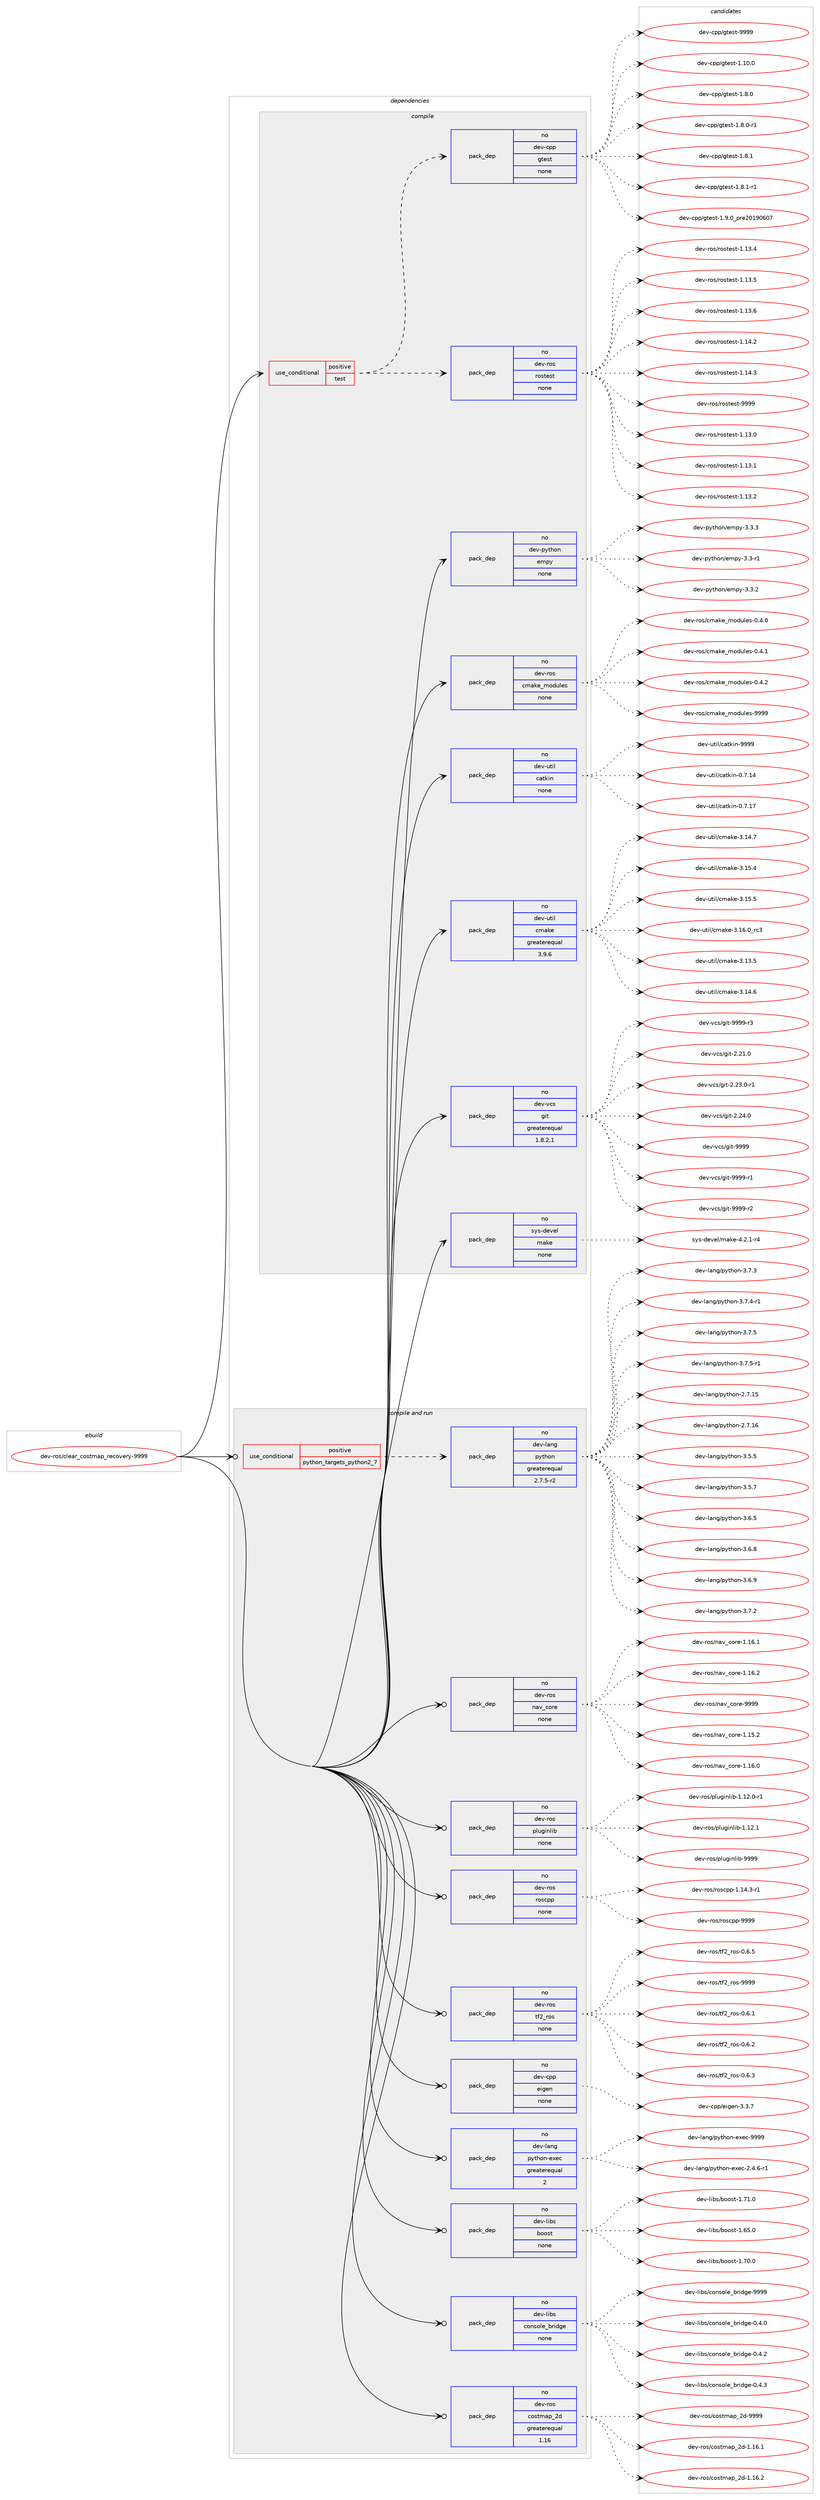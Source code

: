 digraph prolog {

# *************
# Graph options
# *************

newrank=true;
concentrate=true;
compound=true;
graph [rankdir=LR,fontname=Helvetica,fontsize=10,ranksep=1.5];#, ranksep=2.5, nodesep=0.2];
edge  [arrowhead=vee];
node  [fontname=Helvetica,fontsize=10];

# **********
# The ebuild
# **********

subgraph cluster_leftcol {
color=gray;
rank=same;
label=<<i>ebuild</i>>;
id [label="dev-ros/clear_costmap_recovery-9999", color=red, width=4, href="../dev-ros/clear_costmap_recovery-9999.svg"];
}

# ****************
# The dependencies
# ****************

subgraph cluster_midcol {
color=gray;
label=<<i>dependencies</i>>;
subgraph cluster_compile {
fillcolor="#eeeeee";
style=filled;
label=<<i>compile</i>>;
subgraph cond152864 {
dependency649605 [label=<<TABLE BORDER="0" CELLBORDER="1" CELLSPACING="0" CELLPADDING="4"><TR><TD ROWSPAN="3" CELLPADDING="10">use_conditional</TD></TR><TR><TD>positive</TD></TR><TR><TD>test</TD></TR></TABLE>>, shape=none, color=red];
subgraph pack484835 {
dependency649606 [label=<<TABLE BORDER="0" CELLBORDER="1" CELLSPACING="0" CELLPADDING="4" WIDTH="220"><TR><TD ROWSPAN="6" CELLPADDING="30">pack_dep</TD></TR><TR><TD WIDTH="110">no</TD></TR><TR><TD>dev-ros</TD></TR><TR><TD>rostest</TD></TR><TR><TD>none</TD></TR><TR><TD></TD></TR></TABLE>>, shape=none, color=blue];
}
dependency649605:e -> dependency649606:w [weight=20,style="dashed",arrowhead="vee"];
subgraph pack484836 {
dependency649607 [label=<<TABLE BORDER="0" CELLBORDER="1" CELLSPACING="0" CELLPADDING="4" WIDTH="220"><TR><TD ROWSPAN="6" CELLPADDING="30">pack_dep</TD></TR><TR><TD WIDTH="110">no</TD></TR><TR><TD>dev-cpp</TD></TR><TR><TD>gtest</TD></TR><TR><TD>none</TD></TR><TR><TD></TD></TR></TABLE>>, shape=none, color=blue];
}
dependency649605:e -> dependency649607:w [weight=20,style="dashed",arrowhead="vee"];
}
id:e -> dependency649605:w [weight=20,style="solid",arrowhead="vee"];
subgraph pack484837 {
dependency649608 [label=<<TABLE BORDER="0" CELLBORDER="1" CELLSPACING="0" CELLPADDING="4" WIDTH="220"><TR><TD ROWSPAN="6" CELLPADDING="30">pack_dep</TD></TR><TR><TD WIDTH="110">no</TD></TR><TR><TD>dev-python</TD></TR><TR><TD>empy</TD></TR><TR><TD>none</TD></TR><TR><TD></TD></TR></TABLE>>, shape=none, color=blue];
}
id:e -> dependency649608:w [weight=20,style="solid",arrowhead="vee"];
subgraph pack484838 {
dependency649609 [label=<<TABLE BORDER="0" CELLBORDER="1" CELLSPACING="0" CELLPADDING="4" WIDTH="220"><TR><TD ROWSPAN="6" CELLPADDING="30">pack_dep</TD></TR><TR><TD WIDTH="110">no</TD></TR><TR><TD>dev-ros</TD></TR><TR><TD>cmake_modules</TD></TR><TR><TD>none</TD></TR><TR><TD></TD></TR></TABLE>>, shape=none, color=blue];
}
id:e -> dependency649609:w [weight=20,style="solid",arrowhead="vee"];
subgraph pack484839 {
dependency649610 [label=<<TABLE BORDER="0" CELLBORDER="1" CELLSPACING="0" CELLPADDING="4" WIDTH="220"><TR><TD ROWSPAN="6" CELLPADDING="30">pack_dep</TD></TR><TR><TD WIDTH="110">no</TD></TR><TR><TD>dev-util</TD></TR><TR><TD>catkin</TD></TR><TR><TD>none</TD></TR><TR><TD></TD></TR></TABLE>>, shape=none, color=blue];
}
id:e -> dependency649610:w [weight=20,style="solid",arrowhead="vee"];
subgraph pack484840 {
dependency649611 [label=<<TABLE BORDER="0" CELLBORDER="1" CELLSPACING="0" CELLPADDING="4" WIDTH="220"><TR><TD ROWSPAN="6" CELLPADDING="30">pack_dep</TD></TR><TR><TD WIDTH="110">no</TD></TR><TR><TD>dev-util</TD></TR><TR><TD>cmake</TD></TR><TR><TD>greaterequal</TD></TR><TR><TD>3.9.6</TD></TR></TABLE>>, shape=none, color=blue];
}
id:e -> dependency649611:w [weight=20,style="solid",arrowhead="vee"];
subgraph pack484841 {
dependency649612 [label=<<TABLE BORDER="0" CELLBORDER="1" CELLSPACING="0" CELLPADDING="4" WIDTH="220"><TR><TD ROWSPAN="6" CELLPADDING="30">pack_dep</TD></TR><TR><TD WIDTH="110">no</TD></TR><TR><TD>dev-vcs</TD></TR><TR><TD>git</TD></TR><TR><TD>greaterequal</TD></TR><TR><TD>1.8.2.1</TD></TR></TABLE>>, shape=none, color=blue];
}
id:e -> dependency649612:w [weight=20,style="solid",arrowhead="vee"];
subgraph pack484842 {
dependency649613 [label=<<TABLE BORDER="0" CELLBORDER="1" CELLSPACING="0" CELLPADDING="4" WIDTH="220"><TR><TD ROWSPAN="6" CELLPADDING="30">pack_dep</TD></TR><TR><TD WIDTH="110">no</TD></TR><TR><TD>sys-devel</TD></TR><TR><TD>make</TD></TR><TR><TD>none</TD></TR><TR><TD></TD></TR></TABLE>>, shape=none, color=blue];
}
id:e -> dependency649613:w [weight=20,style="solid",arrowhead="vee"];
}
subgraph cluster_compileandrun {
fillcolor="#eeeeee";
style=filled;
label=<<i>compile and run</i>>;
subgraph cond152865 {
dependency649614 [label=<<TABLE BORDER="0" CELLBORDER="1" CELLSPACING="0" CELLPADDING="4"><TR><TD ROWSPAN="3" CELLPADDING="10">use_conditional</TD></TR><TR><TD>positive</TD></TR><TR><TD>python_targets_python2_7</TD></TR></TABLE>>, shape=none, color=red];
subgraph pack484843 {
dependency649615 [label=<<TABLE BORDER="0" CELLBORDER="1" CELLSPACING="0" CELLPADDING="4" WIDTH="220"><TR><TD ROWSPAN="6" CELLPADDING="30">pack_dep</TD></TR><TR><TD WIDTH="110">no</TD></TR><TR><TD>dev-lang</TD></TR><TR><TD>python</TD></TR><TR><TD>greaterequal</TD></TR><TR><TD>2.7.5-r2</TD></TR></TABLE>>, shape=none, color=blue];
}
dependency649614:e -> dependency649615:w [weight=20,style="dashed",arrowhead="vee"];
}
id:e -> dependency649614:w [weight=20,style="solid",arrowhead="odotvee"];
subgraph pack484844 {
dependency649616 [label=<<TABLE BORDER="0" CELLBORDER="1" CELLSPACING="0" CELLPADDING="4" WIDTH="220"><TR><TD ROWSPAN="6" CELLPADDING="30">pack_dep</TD></TR><TR><TD WIDTH="110">no</TD></TR><TR><TD>dev-cpp</TD></TR><TR><TD>eigen</TD></TR><TR><TD>none</TD></TR><TR><TD></TD></TR></TABLE>>, shape=none, color=blue];
}
id:e -> dependency649616:w [weight=20,style="solid",arrowhead="odotvee"];
subgraph pack484845 {
dependency649617 [label=<<TABLE BORDER="0" CELLBORDER="1" CELLSPACING="0" CELLPADDING="4" WIDTH="220"><TR><TD ROWSPAN="6" CELLPADDING="30">pack_dep</TD></TR><TR><TD WIDTH="110">no</TD></TR><TR><TD>dev-lang</TD></TR><TR><TD>python-exec</TD></TR><TR><TD>greaterequal</TD></TR><TR><TD>2</TD></TR></TABLE>>, shape=none, color=blue];
}
id:e -> dependency649617:w [weight=20,style="solid",arrowhead="odotvee"];
subgraph pack484846 {
dependency649618 [label=<<TABLE BORDER="0" CELLBORDER="1" CELLSPACING="0" CELLPADDING="4" WIDTH="220"><TR><TD ROWSPAN="6" CELLPADDING="30">pack_dep</TD></TR><TR><TD WIDTH="110">no</TD></TR><TR><TD>dev-libs</TD></TR><TR><TD>boost</TD></TR><TR><TD>none</TD></TR><TR><TD></TD></TR></TABLE>>, shape=none, color=blue];
}
id:e -> dependency649618:w [weight=20,style="solid",arrowhead="odotvee"];
subgraph pack484847 {
dependency649619 [label=<<TABLE BORDER="0" CELLBORDER="1" CELLSPACING="0" CELLPADDING="4" WIDTH="220"><TR><TD ROWSPAN="6" CELLPADDING="30">pack_dep</TD></TR><TR><TD WIDTH="110">no</TD></TR><TR><TD>dev-libs</TD></TR><TR><TD>console_bridge</TD></TR><TR><TD>none</TD></TR><TR><TD></TD></TR></TABLE>>, shape=none, color=blue];
}
id:e -> dependency649619:w [weight=20,style="solid",arrowhead="odotvee"];
subgraph pack484848 {
dependency649620 [label=<<TABLE BORDER="0" CELLBORDER="1" CELLSPACING="0" CELLPADDING="4" WIDTH="220"><TR><TD ROWSPAN="6" CELLPADDING="30">pack_dep</TD></TR><TR><TD WIDTH="110">no</TD></TR><TR><TD>dev-ros</TD></TR><TR><TD>costmap_2d</TD></TR><TR><TD>greaterequal</TD></TR><TR><TD>1.16</TD></TR></TABLE>>, shape=none, color=blue];
}
id:e -> dependency649620:w [weight=20,style="solid",arrowhead="odotvee"];
subgraph pack484849 {
dependency649621 [label=<<TABLE BORDER="0" CELLBORDER="1" CELLSPACING="0" CELLPADDING="4" WIDTH="220"><TR><TD ROWSPAN="6" CELLPADDING="30">pack_dep</TD></TR><TR><TD WIDTH="110">no</TD></TR><TR><TD>dev-ros</TD></TR><TR><TD>nav_core</TD></TR><TR><TD>none</TD></TR><TR><TD></TD></TR></TABLE>>, shape=none, color=blue];
}
id:e -> dependency649621:w [weight=20,style="solid",arrowhead="odotvee"];
subgraph pack484850 {
dependency649622 [label=<<TABLE BORDER="0" CELLBORDER="1" CELLSPACING="0" CELLPADDING="4" WIDTH="220"><TR><TD ROWSPAN="6" CELLPADDING="30">pack_dep</TD></TR><TR><TD WIDTH="110">no</TD></TR><TR><TD>dev-ros</TD></TR><TR><TD>pluginlib</TD></TR><TR><TD>none</TD></TR><TR><TD></TD></TR></TABLE>>, shape=none, color=blue];
}
id:e -> dependency649622:w [weight=20,style="solid",arrowhead="odotvee"];
subgraph pack484851 {
dependency649623 [label=<<TABLE BORDER="0" CELLBORDER="1" CELLSPACING="0" CELLPADDING="4" WIDTH="220"><TR><TD ROWSPAN="6" CELLPADDING="30">pack_dep</TD></TR><TR><TD WIDTH="110">no</TD></TR><TR><TD>dev-ros</TD></TR><TR><TD>roscpp</TD></TR><TR><TD>none</TD></TR><TR><TD></TD></TR></TABLE>>, shape=none, color=blue];
}
id:e -> dependency649623:w [weight=20,style="solid",arrowhead="odotvee"];
subgraph pack484852 {
dependency649624 [label=<<TABLE BORDER="0" CELLBORDER="1" CELLSPACING="0" CELLPADDING="4" WIDTH="220"><TR><TD ROWSPAN="6" CELLPADDING="30">pack_dep</TD></TR><TR><TD WIDTH="110">no</TD></TR><TR><TD>dev-ros</TD></TR><TR><TD>tf2_ros</TD></TR><TR><TD>none</TD></TR><TR><TD></TD></TR></TABLE>>, shape=none, color=blue];
}
id:e -> dependency649624:w [weight=20,style="solid",arrowhead="odotvee"];
}
subgraph cluster_run {
fillcolor="#eeeeee";
style=filled;
label=<<i>run</i>>;
}
}

# **************
# The candidates
# **************

subgraph cluster_choices {
rank=same;
color=gray;
label=<<i>candidates</i>>;

subgraph choice484835 {
color=black;
nodesep=1;
choice100101118451141111154711411111511610111511645494649514648 [label="dev-ros/rostest-1.13.0", color=red, width=4,href="../dev-ros/rostest-1.13.0.svg"];
choice100101118451141111154711411111511610111511645494649514649 [label="dev-ros/rostest-1.13.1", color=red, width=4,href="../dev-ros/rostest-1.13.1.svg"];
choice100101118451141111154711411111511610111511645494649514650 [label="dev-ros/rostest-1.13.2", color=red, width=4,href="../dev-ros/rostest-1.13.2.svg"];
choice100101118451141111154711411111511610111511645494649514652 [label="dev-ros/rostest-1.13.4", color=red, width=4,href="../dev-ros/rostest-1.13.4.svg"];
choice100101118451141111154711411111511610111511645494649514653 [label="dev-ros/rostest-1.13.5", color=red, width=4,href="../dev-ros/rostest-1.13.5.svg"];
choice100101118451141111154711411111511610111511645494649514654 [label="dev-ros/rostest-1.13.6", color=red, width=4,href="../dev-ros/rostest-1.13.6.svg"];
choice100101118451141111154711411111511610111511645494649524650 [label="dev-ros/rostest-1.14.2", color=red, width=4,href="../dev-ros/rostest-1.14.2.svg"];
choice100101118451141111154711411111511610111511645494649524651 [label="dev-ros/rostest-1.14.3", color=red, width=4,href="../dev-ros/rostest-1.14.3.svg"];
choice10010111845114111115471141111151161011151164557575757 [label="dev-ros/rostest-9999", color=red, width=4,href="../dev-ros/rostest-9999.svg"];
dependency649606:e -> choice100101118451141111154711411111511610111511645494649514648:w [style=dotted,weight="100"];
dependency649606:e -> choice100101118451141111154711411111511610111511645494649514649:w [style=dotted,weight="100"];
dependency649606:e -> choice100101118451141111154711411111511610111511645494649514650:w [style=dotted,weight="100"];
dependency649606:e -> choice100101118451141111154711411111511610111511645494649514652:w [style=dotted,weight="100"];
dependency649606:e -> choice100101118451141111154711411111511610111511645494649514653:w [style=dotted,weight="100"];
dependency649606:e -> choice100101118451141111154711411111511610111511645494649514654:w [style=dotted,weight="100"];
dependency649606:e -> choice100101118451141111154711411111511610111511645494649524650:w [style=dotted,weight="100"];
dependency649606:e -> choice100101118451141111154711411111511610111511645494649524651:w [style=dotted,weight="100"];
dependency649606:e -> choice10010111845114111115471141111151161011151164557575757:w [style=dotted,weight="100"];
}
subgraph choice484836 {
color=black;
nodesep=1;
choice10010111845991121124710311610111511645494649484648 [label="dev-cpp/gtest-1.10.0", color=red, width=4,href="../dev-cpp/gtest-1.10.0.svg"];
choice100101118459911211247103116101115116454946564648 [label="dev-cpp/gtest-1.8.0", color=red, width=4,href="../dev-cpp/gtest-1.8.0.svg"];
choice1001011184599112112471031161011151164549465646484511449 [label="dev-cpp/gtest-1.8.0-r1", color=red, width=4,href="../dev-cpp/gtest-1.8.0-r1.svg"];
choice100101118459911211247103116101115116454946564649 [label="dev-cpp/gtest-1.8.1", color=red, width=4,href="../dev-cpp/gtest-1.8.1.svg"];
choice1001011184599112112471031161011151164549465646494511449 [label="dev-cpp/gtest-1.8.1-r1", color=red, width=4,href="../dev-cpp/gtest-1.8.1-r1.svg"];
choice100101118459911211247103116101115116454946574648951121141015048495748544855 [label="dev-cpp/gtest-1.9.0_pre20190607", color=red, width=4,href="../dev-cpp/gtest-1.9.0_pre20190607.svg"];
choice1001011184599112112471031161011151164557575757 [label="dev-cpp/gtest-9999", color=red, width=4,href="../dev-cpp/gtest-9999.svg"];
dependency649607:e -> choice10010111845991121124710311610111511645494649484648:w [style=dotted,weight="100"];
dependency649607:e -> choice100101118459911211247103116101115116454946564648:w [style=dotted,weight="100"];
dependency649607:e -> choice1001011184599112112471031161011151164549465646484511449:w [style=dotted,weight="100"];
dependency649607:e -> choice100101118459911211247103116101115116454946564649:w [style=dotted,weight="100"];
dependency649607:e -> choice1001011184599112112471031161011151164549465646494511449:w [style=dotted,weight="100"];
dependency649607:e -> choice100101118459911211247103116101115116454946574648951121141015048495748544855:w [style=dotted,weight="100"];
dependency649607:e -> choice1001011184599112112471031161011151164557575757:w [style=dotted,weight="100"];
}
subgraph choice484837 {
color=black;
nodesep=1;
choice1001011184511212111610411111047101109112121455146514511449 [label="dev-python/empy-3.3-r1", color=red, width=4,href="../dev-python/empy-3.3-r1.svg"];
choice1001011184511212111610411111047101109112121455146514650 [label="dev-python/empy-3.3.2", color=red, width=4,href="../dev-python/empy-3.3.2.svg"];
choice1001011184511212111610411111047101109112121455146514651 [label="dev-python/empy-3.3.3", color=red, width=4,href="../dev-python/empy-3.3.3.svg"];
dependency649608:e -> choice1001011184511212111610411111047101109112121455146514511449:w [style=dotted,weight="100"];
dependency649608:e -> choice1001011184511212111610411111047101109112121455146514650:w [style=dotted,weight="100"];
dependency649608:e -> choice1001011184511212111610411111047101109112121455146514651:w [style=dotted,weight="100"];
}
subgraph choice484838 {
color=black;
nodesep=1;
choice1001011184511411111547991099710710195109111100117108101115454846524648 [label="dev-ros/cmake_modules-0.4.0", color=red, width=4,href="../dev-ros/cmake_modules-0.4.0.svg"];
choice1001011184511411111547991099710710195109111100117108101115454846524649 [label="dev-ros/cmake_modules-0.4.1", color=red, width=4,href="../dev-ros/cmake_modules-0.4.1.svg"];
choice1001011184511411111547991099710710195109111100117108101115454846524650 [label="dev-ros/cmake_modules-0.4.2", color=red, width=4,href="../dev-ros/cmake_modules-0.4.2.svg"];
choice10010111845114111115479910997107101951091111001171081011154557575757 [label="dev-ros/cmake_modules-9999", color=red, width=4,href="../dev-ros/cmake_modules-9999.svg"];
dependency649609:e -> choice1001011184511411111547991099710710195109111100117108101115454846524648:w [style=dotted,weight="100"];
dependency649609:e -> choice1001011184511411111547991099710710195109111100117108101115454846524649:w [style=dotted,weight="100"];
dependency649609:e -> choice1001011184511411111547991099710710195109111100117108101115454846524650:w [style=dotted,weight="100"];
dependency649609:e -> choice10010111845114111115479910997107101951091111001171081011154557575757:w [style=dotted,weight="100"];
}
subgraph choice484839 {
color=black;
nodesep=1;
choice1001011184511711610510847999711610710511045484655464952 [label="dev-util/catkin-0.7.14", color=red, width=4,href="../dev-util/catkin-0.7.14.svg"];
choice1001011184511711610510847999711610710511045484655464955 [label="dev-util/catkin-0.7.17", color=red, width=4,href="../dev-util/catkin-0.7.17.svg"];
choice100101118451171161051084799971161071051104557575757 [label="dev-util/catkin-9999", color=red, width=4,href="../dev-util/catkin-9999.svg"];
dependency649610:e -> choice1001011184511711610510847999711610710511045484655464952:w [style=dotted,weight="100"];
dependency649610:e -> choice1001011184511711610510847999711610710511045484655464955:w [style=dotted,weight="100"];
dependency649610:e -> choice100101118451171161051084799971161071051104557575757:w [style=dotted,weight="100"];
}
subgraph choice484840 {
color=black;
nodesep=1;
choice1001011184511711610510847991099710710145514649514653 [label="dev-util/cmake-3.13.5", color=red, width=4,href="../dev-util/cmake-3.13.5.svg"];
choice1001011184511711610510847991099710710145514649524654 [label="dev-util/cmake-3.14.6", color=red, width=4,href="../dev-util/cmake-3.14.6.svg"];
choice1001011184511711610510847991099710710145514649524655 [label="dev-util/cmake-3.14.7", color=red, width=4,href="../dev-util/cmake-3.14.7.svg"];
choice1001011184511711610510847991099710710145514649534652 [label="dev-util/cmake-3.15.4", color=red, width=4,href="../dev-util/cmake-3.15.4.svg"];
choice1001011184511711610510847991099710710145514649534653 [label="dev-util/cmake-3.15.5", color=red, width=4,href="../dev-util/cmake-3.15.5.svg"];
choice1001011184511711610510847991099710710145514649544648951149951 [label="dev-util/cmake-3.16.0_rc3", color=red, width=4,href="../dev-util/cmake-3.16.0_rc3.svg"];
dependency649611:e -> choice1001011184511711610510847991099710710145514649514653:w [style=dotted,weight="100"];
dependency649611:e -> choice1001011184511711610510847991099710710145514649524654:w [style=dotted,weight="100"];
dependency649611:e -> choice1001011184511711610510847991099710710145514649524655:w [style=dotted,weight="100"];
dependency649611:e -> choice1001011184511711610510847991099710710145514649534652:w [style=dotted,weight="100"];
dependency649611:e -> choice1001011184511711610510847991099710710145514649534653:w [style=dotted,weight="100"];
dependency649611:e -> choice1001011184511711610510847991099710710145514649544648951149951:w [style=dotted,weight="100"];
}
subgraph choice484841 {
color=black;
nodesep=1;
choice10010111845118991154710310511645504650494648 [label="dev-vcs/git-2.21.0", color=red, width=4,href="../dev-vcs/git-2.21.0.svg"];
choice100101118451189911547103105116455046505146484511449 [label="dev-vcs/git-2.23.0-r1", color=red, width=4,href="../dev-vcs/git-2.23.0-r1.svg"];
choice10010111845118991154710310511645504650524648 [label="dev-vcs/git-2.24.0", color=red, width=4,href="../dev-vcs/git-2.24.0.svg"];
choice1001011184511899115471031051164557575757 [label="dev-vcs/git-9999", color=red, width=4,href="../dev-vcs/git-9999.svg"];
choice10010111845118991154710310511645575757574511449 [label="dev-vcs/git-9999-r1", color=red, width=4,href="../dev-vcs/git-9999-r1.svg"];
choice10010111845118991154710310511645575757574511450 [label="dev-vcs/git-9999-r2", color=red, width=4,href="../dev-vcs/git-9999-r2.svg"];
choice10010111845118991154710310511645575757574511451 [label="dev-vcs/git-9999-r3", color=red, width=4,href="../dev-vcs/git-9999-r3.svg"];
dependency649612:e -> choice10010111845118991154710310511645504650494648:w [style=dotted,weight="100"];
dependency649612:e -> choice100101118451189911547103105116455046505146484511449:w [style=dotted,weight="100"];
dependency649612:e -> choice10010111845118991154710310511645504650524648:w [style=dotted,weight="100"];
dependency649612:e -> choice1001011184511899115471031051164557575757:w [style=dotted,weight="100"];
dependency649612:e -> choice10010111845118991154710310511645575757574511449:w [style=dotted,weight="100"];
dependency649612:e -> choice10010111845118991154710310511645575757574511450:w [style=dotted,weight="100"];
dependency649612:e -> choice10010111845118991154710310511645575757574511451:w [style=dotted,weight="100"];
}
subgraph choice484842 {
color=black;
nodesep=1;
choice1151211154510010111810110847109971071014552465046494511452 [label="sys-devel/make-4.2.1-r4", color=red, width=4,href="../sys-devel/make-4.2.1-r4.svg"];
dependency649613:e -> choice1151211154510010111810110847109971071014552465046494511452:w [style=dotted,weight="100"];
}
subgraph choice484843 {
color=black;
nodesep=1;
choice10010111845108971101034711212111610411111045504655464953 [label="dev-lang/python-2.7.15", color=red, width=4,href="../dev-lang/python-2.7.15.svg"];
choice10010111845108971101034711212111610411111045504655464954 [label="dev-lang/python-2.7.16", color=red, width=4,href="../dev-lang/python-2.7.16.svg"];
choice100101118451089711010347112121116104111110455146534653 [label="dev-lang/python-3.5.5", color=red, width=4,href="../dev-lang/python-3.5.5.svg"];
choice100101118451089711010347112121116104111110455146534655 [label="dev-lang/python-3.5.7", color=red, width=4,href="../dev-lang/python-3.5.7.svg"];
choice100101118451089711010347112121116104111110455146544653 [label="dev-lang/python-3.6.5", color=red, width=4,href="../dev-lang/python-3.6.5.svg"];
choice100101118451089711010347112121116104111110455146544656 [label="dev-lang/python-3.6.8", color=red, width=4,href="../dev-lang/python-3.6.8.svg"];
choice100101118451089711010347112121116104111110455146544657 [label="dev-lang/python-3.6.9", color=red, width=4,href="../dev-lang/python-3.6.9.svg"];
choice100101118451089711010347112121116104111110455146554650 [label="dev-lang/python-3.7.2", color=red, width=4,href="../dev-lang/python-3.7.2.svg"];
choice100101118451089711010347112121116104111110455146554651 [label="dev-lang/python-3.7.3", color=red, width=4,href="../dev-lang/python-3.7.3.svg"];
choice1001011184510897110103471121211161041111104551465546524511449 [label="dev-lang/python-3.7.4-r1", color=red, width=4,href="../dev-lang/python-3.7.4-r1.svg"];
choice100101118451089711010347112121116104111110455146554653 [label="dev-lang/python-3.7.5", color=red, width=4,href="../dev-lang/python-3.7.5.svg"];
choice1001011184510897110103471121211161041111104551465546534511449 [label="dev-lang/python-3.7.5-r1", color=red, width=4,href="../dev-lang/python-3.7.5-r1.svg"];
dependency649615:e -> choice10010111845108971101034711212111610411111045504655464953:w [style=dotted,weight="100"];
dependency649615:e -> choice10010111845108971101034711212111610411111045504655464954:w [style=dotted,weight="100"];
dependency649615:e -> choice100101118451089711010347112121116104111110455146534653:w [style=dotted,weight="100"];
dependency649615:e -> choice100101118451089711010347112121116104111110455146534655:w [style=dotted,weight="100"];
dependency649615:e -> choice100101118451089711010347112121116104111110455146544653:w [style=dotted,weight="100"];
dependency649615:e -> choice100101118451089711010347112121116104111110455146544656:w [style=dotted,weight="100"];
dependency649615:e -> choice100101118451089711010347112121116104111110455146544657:w [style=dotted,weight="100"];
dependency649615:e -> choice100101118451089711010347112121116104111110455146554650:w [style=dotted,weight="100"];
dependency649615:e -> choice100101118451089711010347112121116104111110455146554651:w [style=dotted,weight="100"];
dependency649615:e -> choice1001011184510897110103471121211161041111104551465546524511449:w [style=dotted,weight="100"];
dependency649615:e -> choice100101118451089711010347112121116104111110455146554653:w [style=dotted,weight="100"];
dependency649615:e -> choice1001011184510897110103471121211161041111104551465546534511449:w [style=dotted,weight="100"];
}
subgraph choice484844 {
color=black;
nodesep=1;
choice100101118459911211247101105103101110455146514655 [label="dev-cpp/eigen-3.3.7", color=red, width=4,href="../dev-cpp/eigen-3.3.7.svg"];
dependency649616:e -> choice100101118459911211247101105103101110455146514655:w [style=dotted,weight="100"];
}
subgraph choice484845 {
color=black;
nodesep=1;
choice10010111845108971101034711212111610411111045101120101994550465246544511449 [label="dev-lang/python-exec-2.4.6-r1", color=red, width=4,href="../dev-lang/python-exec-2.4.6-r1.svg"];
choice10010111845108971101034711212111610411111045101120101994557575757 [label="dev-lang/python-exec-9999", color=red, width=4,href="../dev-lang/python-exec-9999.svg"];
dependency649617:e -> choice10010111845108971101034711212111610411111045101120101994550465246544511449:w [style=dotted,weight="100"];
dependency649617:e -> choice10010111845108971101034711212111610411111045101120101994557575757:w [style=dotted,weight="100"];
}
subgraph choice484846 {
color=black;
nodesep=1;
choice1001011184510810598115479811111111511645494654534648 [label="dev-libs/boost-1.65.0", color=red, width=4,href="../dev-libs/boost-1.65.0.svg"];
choice1001011184510810598115479811111111511645494655484648 [label="dev-libs/boost-1.70.0", color=red, width=4,href="../dev-libs/boost-1.70.0.svg"];
choice1001011184510810598115479811111111511645494655494648 [label="dev-libs/boost-1.71.0", color=red, width=4,href="../dev-libs/boost-1.71.0.svg"];
dependency649618:e -> choice1001011184510810598115479811111111511645494654534648:w [style=dotted,weight="100"];
dependency649618:e -> choice1001011184510810598115479811111111511645494655484648:w [style=dotted,weight="100"];
dependency649618:e -> choice1001011184510810598115479811111111511645494655494648:w [style=dotted,weight="100"];
}
subgraph choice484847 {
color=black;
nodesep=1;
choice100101118451081059811547991111101151111081019598114105100103101454846524648 [label="dev-libs/console_bridge-0.4.0", color=red, width=4,href="../dev-libs/console_bridge-0.4.0.svg"];
choice100101118451081059811547991111101151111081019598114105100103101454846524650 [label="dev-libs/console_bridge-0.4.2", color=red, width=4,href="../dev-libs/console_bridge-0.4.2.svg"];
choice100101118451081059811547991111101151111081019598114105100103101454846524651 [label="dev-libs/console_bridge-0.4.3", color=red, width=4,href="../dev-libs/console_bridge-0.4.3.svg"];
choice1001011184510810598115479911111011511110810195981141051001031014557575757 [label="dev-libs/console_bridge-9999", color=red, width=4,href="../dev-libs/console_bridge-9999.svg"];
dependency649619:e -> choice100101118451081059811547991111101151111081019598114105100103101454846524648:w [style=dotted,weight="100"];
dependency649619:e -> choice100101118451081059811547991111101151111081019598114105100103101454846524650:w [style=dotted,weight="100"];
dependency649619:e -> choice100101118451081059811547991111101151111081019598114105100103101454846524651:w [style=dotted,weight="100"];
dependency649619:e -> choice1001011184510810598115479911111011511110810195981141051001031014557575757:w [style=dotted,weight="100"];
}
subgraph choice484848 {
color=black;
nodesep=1;
choice10010111845114111115479911111511610997112955010045494649544649 [label="dev-ros/costmap_2d-1.16.1", color=red, width=4,href="../dev-ros/costmap_2d-1.16.1.svg"];
choice10010111845114111115479911111511610997112955010045494649544650 [label="dev-ros/costmap_2d-1.16.2", color=red, width=4,href="../dev-ros/costmap_2d-1.16.2.svg"];
choice1001011184511411111547991111151161099711295501004557575757 [label="dev-ros/costmap_2d-9999", color=red, width=4,href="../dev-ros/costmap_2d-9999.svg"];
dependency649620:e -> choice10010111845114111115479911111511610997112955010045494649544649:w [style=dotted,weight="100"];
dependency649620:e -> choice10010111845114111115479911111511610997112955010045494649544650:w [style=dotted,weight="100"];
dependency649620:e -> choice1001011184511411111547991111151161099711295501004557575757:w [style=dotted,weight="100"];
}
subgraph choice484849 {
color=black;
nodesep=1;
choice100101118451141111154711097118959911111410145494649534650 [label="dev-ros/nav_core-1.15.2", color=red, width=4,href="../dev-ros/nav_core-1.15.2.svg"];
choice100101118451141111154711097118959911111410145494649544648 [label="dev-ros/nav_core-1.16.0", color=red, width=4,href="../dev-ros/nav_core-1.16.0.svg"];
choice100101118451141111154711097118959911111410145494649544649 [label="dev-ros/nav_core-1.16.1", color=red, width=4,href="../dev-ros/nav_core-1.16.1.svg"];
choice100101118451141111154711097118959911111410145494649544650 [label="dev-ros/nav_core-1.16.2", color=red, width=4,href="../dev-ros/nav_core-1.16.2.svg"];
choice10010111845114111115471109711895991111141014557575757 [label="dev-ros/nav_core-9999", color=red, width=4,href="../dev-ros/nav_core-9999.svg"];
dependency649621:e -> choice100101118451141111154711097118959911111410145494649534650:w [style=dotted,weight="100"];
dependency649621:e -> choice100101118451141111154711097118959911111410145494649544648:w [style=dotted,weight="100"];
dependency649621:e -> choice100101118451141111154711097118959911111410145494649544649:w [style=dotted,weight="100"];
dependency649621:e -> choice100101118451141111154711097118959911111410145494649544650:w [style=dotted,weight="100"];
dependency649621:e -> choice10010111845114111115471109711895991111141014557575757:w [style=dotted,weight="100"];
}
subgraph choice484850 {
color=black;
nodesep=1;
choice100101118451141111154711210811710310511010810598454946495046484511449 [label="dev-ros/pluginlib-1.12.0-r1", color=red, width=4,href="../dev-ros/pluginlib-1.12.0-r1.svg"];
choice10010111845114111115471121081171031051101081059845494649504649 [label="dev-ros/pluginlib-1.12.1", color=red, width=4,href="../dev-ros/pluginlib-1.12.1.svg"];
choice1001011184511411111547112108117103105110108105984557575757 [label="dev-ros/pluginlib-9999", color=red, width=4,href="../dev-ros/pluginlib-9999.svg"];
dependency649622:e -> choice100101118451141111154711210811710310511010810598454946495046484511449:w [style=dotted,weight="100"];
dependency649622:e -> choice10010111845114111115471121081171031051101081059845494649504649:w [style=dotted,weight="100"];
dependency649622:e -> choice1001011184511411111547112108117103105110108105984557575757:w [style=dotted,weight="100"];
}
subgraph choice484851 {
color=black;
nodesep=1;
choice100101118451141111154711411111599112112454946495246514511449 [label="dev-ros/roscpp-1.14.3-r1", color=red, width=4,href="../dev-ros/roscpp-1.14.3-r1.svg"];
choice1001011184511411111547114111115991121124557575757 [label="dev-ros/roscpp-9999", color=red, width=4,href="../dev-ros/roscpp-9999.svg"];
dependency649623:e -> choice100101118451141111154711411111599112112454946495246514511449:w [style=dotted,weight="100"];
dependency649623:e -> choice1001011184511411111547114111115991121124557575757:w [style=dotted,weight="100"];
}
subgraph choice484852 {
color=black;
nodesep=1;
choice10010111845114111115471161025095114111115454846544649 [label="dev-ros/tf2_ros-0.6.1", color=red, width=4,href="../dev-ros/tf2_ros-0.6.1.svg"];
choice10010111845114111115471161025095114111115454846544650 [label="dev-ros/tf2_ros-0.6.2", color=red, width=4,href="../dev-ros/tf2_ros-0.6.2.svg"];
choice10010111845114111115471161025095114111115454846544651 [label="dev-ros/tf2_ros-0.6.3", color=red, width=4,href="../dev-ros/tf2_ros-0.6.3.svg"];
choice10010111845114111115471161025095114111115454846544653 [label="dev-ros/tf2_ros-0.6.5", color=red, width=4,href="../dev-ros/tf2_ros-0.6.5.svg"];
choice100101118451141111154711610250951141111154557575757 [label="dev-ros/tf2_ros-9999", color=red, width=4,href="../dev-ros/tf2_ros-9999.svg"];
dependency649624:e -> choice10010111845114111115471161025095114111115454846544649:w [style=dotted,weight="100"];
dependency649624:e -> choice10010111845114111115471161025095114111115454846544650:w [style=dotted,weight="100"];
dependency649624:e -> choice10010111845114111115471161025095114111115454846544651:w [style=dotted,weight="100"];
dependency649624:e -> choice10010111845114111115471161025095114111115454846544653:w [style=dotted,weight="100"];
dependency649624:e -> choice100101118451141111154711610250951141111154557575757:w [style=dotted,weight="100"];
}
}

}
